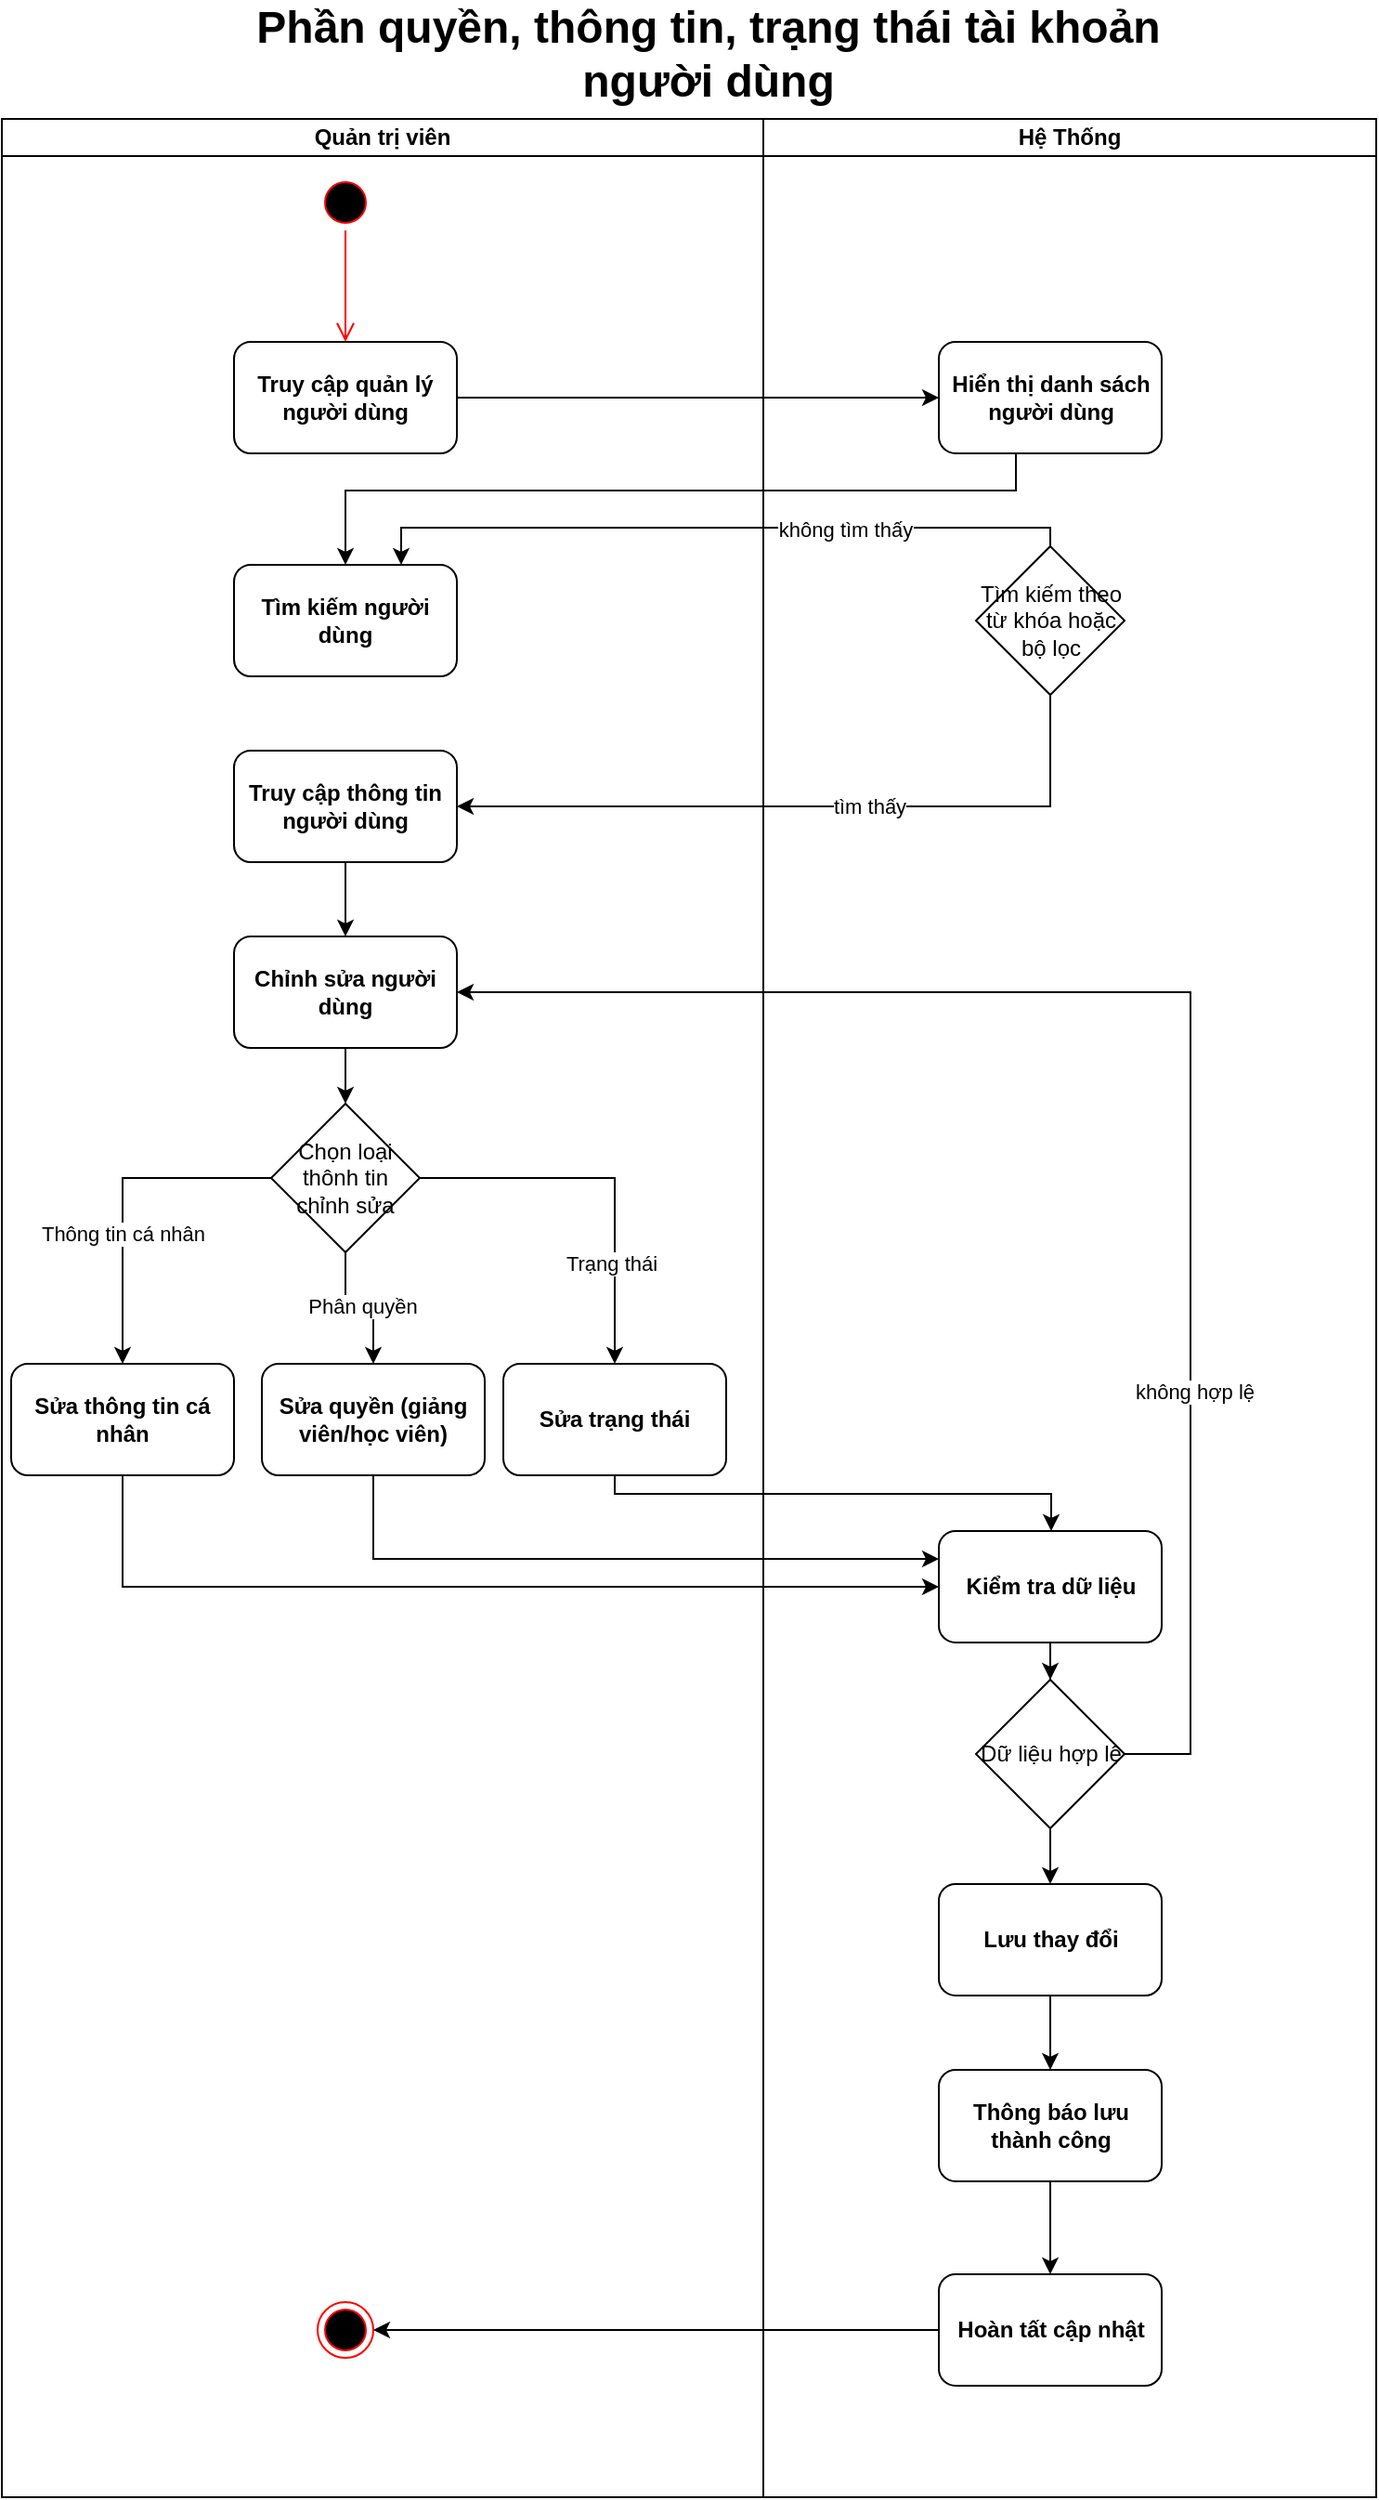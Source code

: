 <mxfile version="26.1.0">
  <diagram name="Page-1" id="8Ge2wsauGzmvn6hNGfMc">
    <mxGraphModel dx="2037" dy="1079" grid="1" gridSize="10" guides="1" tooltips="1" connect="1" arrows="1" fold="1" page="1" pageScale="1" pageWidth="850" pageHeight="1100" math="0" shadow="0">
      <root>
        <mxCell id="0" />
        <mxCell id="1" parent="0" />
        <mxCell id="IwhRtXGcMAwVIkG2yeZi-1" value="Quản trị viên" style="swimlane;startSize=20;whiteSpace=wrap;html=1;fontStyle=1" parent="1" vertex="1">
          <mxGeometry x="60" y="150" width="410" height="1280" as="geometry" />
        </mxCell>
        <mxCell id="IwhRtXGcMAwVIkG2yeZi-2" value="" style="ellipse;html=1;shape=startState;fillColor=#000000;strokeColor=#ff0000;fontStyle=1" parent="IwhRtXGcMAwVIkG2yeZi-1" vertex="1">
          <mxGeometry x="170" y="30" width="30" height="30" as="geometry" />
        </mxCell>
        <mxCell id="IwhRtXGcMAwVIkG2yeZi-3" value="" style="edgeStyle=orthogonalEdgeStyle;html=1;verticalAlign=bottom;endArrow=open;endSize=8;strokeColor=#ff0000;rounded=0;fontStyle=1" parent="IwhRtXGcMAwVIkG2yeZi-1" source="IwhRtXGcMAwVIkG2yeZi-2" edge="1">
          <mxGeometry relative="1" as="geometry">
            <mxPoint x="185" y="120" as="targetPoint" />
          </mxGeometry>
        </mxCell>
        <mxCell id="IwhRtXGcMAwVIkG2yeZi-39" value="Tìm kiếm người dùng" style="rounded=1;whiteSpace=wrap;html=1;fontStyle=1" parent="IwhRtXGcMAwVIkG2yeZi-1" vertex="1">
          <mxGeometry x="125" y="240" width="120" height="60" as="geometry" />
        </mxCell>
        <mxCell id="IwhRtXGcMAwVIkG2yeZi-48" style="edgeStyle=orthogonalEdgeStyle;rounded=0;orthogonalLoop=1;jettySize=auto;html=1;" parent="IwhRtXGcMAwVIkG2yeZi-1" source="IwhRtXGcMAwVIkG2yeZi-44" target="IwhRtXGcMAwVIkG2yeZi-47" edge="1">
          <mxGeometry relative="1" as="geometry" />
        </mxCell>
        <mxCell id="IwhRtXGcMAwVIkG2yeZi-44" value="Truy cập thông tin người dùng" style="rounded=1;whiteSpace=wrap;html=1;fontStyle=1" parent="IwhRtXGcMAwVIkG2yeZi-1" vertex="1">
          <mxGeometry x="125" y="340" width="120" height="60" as="geometry" />
        </mxCell>
        <mxCell id="IwhRtXGcMAwVIkG2yeZi-50" style="edgeStyle=orthogonalEdgeStyle;rounded=0;orthogonalLoop=1;jettySize=auto;html=1;" parent="IwhRtXGcMAwVIkG2yeZi-1" source="IwhRtXGcMAwVIkG2yeZi-47" target="IwhRtXGcMAwVIkG2yeZi-49" edge="1">
          <mxGeometry relative="1" as="geometry" />
        </mxCell>
        <mxCell id="IwhRtXGcMAwVIkG2yeZi-47" value="Chỉnh sửa người dùng" style="rounded=1;whiteSpace=wrap;html=1;fontStyle=1" parent="IwhRtXGcMAwVIkG2yeZi-1" vertex="1">
          <mxGeometry x="125" y="440" width="120" height="60" as="geometry" />
        </mxCell>
        <mxCell id="IwhRtXGcMAwVIkG2yeZi-54" style="edgeStyle=orthogonalEdgeStyle;rounded=0;orthogonalLoop=1;jettySize=auto;html=1;" parent="IwhRtXGcMAwVIkG2yeZi-1" source="IwhRtXGcMAwVIkG2yeZi-49" target="IwhRtXGcMAwVIkG2yeZi-51" edge="1">
          <mxGeometry relative="1" as="geometry" />
        </mxCell>
        <mxCell id="IwhRtXGcMAwVIkG2yeZi-57" value="Thông tin cá nhân" style="edgeLabel;html=1;align=center;verticalAlign=middle;resizable=0;points=[];" parent="IwhRtXGcMAwVIkG2yeZi-54" vertex="1" connectable="0">
          <mxGeometry x="-0.348" y="-2" relative="1" as="geometry">
            <mxPoint x="-22" y="32" as="offset" />
          </mxGeometry>
        </mxCell>
        <mxCell id="IwhRtXGcMAwVIkG2yeZi-55" style="edgeStyle=orthogonalEdgeStyle;rounded=0;orthogonalLoop=1;jettySize=auto;html=1;" parent="IwhRtXGcMAwVIkG2yeZi-1" source="IwhRtXGcMAwVIkG2yeZi-49" target="IwhRtXGcMAwVIkG2yeZi-52" edge="1">
          <mxGeometry relative="1" as="geometry" />
        </mxCell>
        <mxCell id="IwhRtXGcMAwVIkG2yeZi-59" value="Phân quyền" style="edgeLabel;html=1;align=center;verticalAlign=middle;resizable=0;points=[];" parent="IwhRtXGcMAwVIkG2yeZi-55" vertex="1" connectable="0">
          <mxGeometry x="0.042" y="1" relative="1" as="geometry">
            <mxPoint as="offset" />
          </mxGeometry>
        </mxCell>
        <mxCell id="IwhRtXGcMAwVIkG2yeZi-56" style="edgeStyle=orthogonalEdgeStyle;rounded=0;orthogonalLoop=1;jettySize=auto;html=1;entryX=0.5;entryY=0;entryDx=0;entryDy=0;" parent="IwhRtXGcMAwVIkG2yeZi-1" source="IwhRtXGcMAwVIkG2yeZi-49" target="IwhRtXGcMAwVIkG2yeZi-53" edge="1">
          <mxGeometry relative="1" as="geometry" />
        </mxCell>
        <mxCell id="IwhRtXGcMAwVIkG2yeZi-58" value="Trạng thái" style="edgeLabel;html=1;align=center;verticalAlign=middle;resizable=0;points=[];" parent="IwhRtXGcMAwVIkG2yeZi-56" vertex="1" connectable="0">
          <mxGeometry x="0.47" y="-2" relative="1" as="geometry">
            <mxPoint as="offset" />
          </mxGeometry>
        </mxCell>
        <mxCell id="IwhRtXGcMAwVIkG2yeZi-49" value="Chọn loại thônh tin chỉnh sửa" style="rhombus;whiteSpace=wrap;html=1;" parent="IwhRtXGcMAwVIkG2yeZi-1" vertex="1">
          <mxGeometry x="145" y="530" width="80" height="80" as="geometry" />
        </mxCell>
        <mxCell id="IwhRtXGcMAwVIkG2yeZi-51" value="Sửa thông tin cá nhân" style="rounded=1;whiteSpace=wrap;html=1;fontStyle=1" parent="IwhRtXGcMAwVIkG2yeZi-1" vertex="1">
          <mxGeometry x="5" y="670" width="120" height="60" as="geometry" />
        </mxCell>
        <mxCell id="IwhRtXGcMAwVIkG2yeZi-52" value="Sửa quyền (giảng viên/học viên)" style="rounded=1;whiteSpace=wrap;html=1;fontStyle=1" parent="IwhRtXGcMAwVIkG2yeZi-1" vertex="1">
          <mxGeometry x="140" y="670" width="120" height="60" as="geometry" />
        </mxCell>
        <mxCell id="IwhRtXGcMAwVIkG2yeZi-53" value="Sửa trạng thái" style="rounded=1;whiteSpace=wrap;html=1;fontStyle=1" parent="IwhRtXGcMAwVIkG2yeZi-1" vertex="1">
          <mxGeometry x="270" y="670" width="120" height="60" as="geometry" />
        </mxCell>
        <mxCell id="IwhRtXGcMAwVIkG2yeZi-75" value="" style="ellipse;html=1;shape=endState;fillColor=#000000;strokeColor=#ff0000;" parent="IwhRtXGcMAwVIkG2yeZi-1" vertex="1">
          <mxGeometry x="170" y="1175" width="30" height="30" as="geometry" />
        </mxCell>
        <mxCell id="IwhRtXGcMAwVIkG2yeZi-15" value="Hệ Thống" style="swimlane;startSize=20;whiteSpace=wrap;html=1;fontStyle=1" parent="1" vertex="1">
          <mxGeometry x="470" y="150" width="330" height="1280" as="geometry" />
        </mxCell>
        <mxCell id="IwhRtXGcMAwVIkG2yeZi-37" value="Hiển thị danh sách người dùng" style="rounded=1;whiteSpace=wrap;html=1;fontStyle=1" parent="IwhRtXGcMAwVIkG2yeZi-15" vertex="1">
          <mxGeometry x="94.5" y="120" width="120" height="60" as="geometry" />
        </mxCell>
        <mxCell id="IwhRtXGcMAwVIkG2yeZi-41" value="Tìm kiếm theo từ khóa hoặc bộ lọc" style="rhombus;whiteSpace=wrap;html=1;" parent="IwhRtXGcMAwVIkG2yeZi-15" vertex="1">
          <mxGeometry x="114.5" y="230" width="80" height="80" as="geometry" />
        </mxCell>
        <mxCell id="IwhRtXGcMAwVIkG2yeZi-66" style="edgeStyle=orthogonalEdgeStyle;rounded=0;orthogonalLoop=1;jettySize=auto;html=1;" parent="IwhRtXGcMAwVIkG2yeZi-15" source="IwhRtXGcMAwVIkG2yeZi-60" target="IwhRtXGcMAwVIkG2yeZi-64" edge="1">
          <mxGeometry relative="1" as="geometry" />
        </mxCell>
        <mxCell id="IwhRtXGcMAwVIkG2yeZi-60" value="Kiểm tra dữ liệu" style="rounded=1;whiteSpace=wrap;html=1;fontStyle=1" parent="IwhRtXGcMAwVIkG2yeZi-15" vertex="1">
          <mxGeometry x="94.5" y="760" width="120" height="60" as="geometry" />
        </mxCell>
        <mxCell id="IwhRtXGcMAwVIkG2yeZi-70" style="edgeStyle=orthogonalEdgeStyle;rounded=0;orthogonalLoop=1;jettySize=auto;html=1;" parent="IwhRtXGcMAwVIkG2yeZi-15" source="IwhRtXGcMAwVIkG2yeZi-64" target="IwhRtXGcMAwVIkG2yeZi-69" edge="1">
          <mxGeometry relative="1" as="geometry" />
        </mxCell>
        <mxCell id="IwhRtXGcMAwVIkG2yeZi-64" value="Dữ liệu hợp lệ" style="rhombus;whiteSpace=wrap;html=1;" parent="IwhRtXGcMAwVIkG2yeZi-15" vertex="1">
          <mxGeometry x="114.5" y="840" width="80" height="80" as="geometry" />
        </mxCell>
        <mxCell id="IwhRtXGcMAwVIkG2yeZi-73" style="edgeStyle=orthogonalEdgeStyle;rounded=0;orthogonalLoop=1;jettySize=auto;html=1;" parent="IwhRtXGcMAwVIkG2yeZi-15" source="IwhRtXGcMAwVIkG2yeZi-69" target="IwhRtXGcMAwVIkG2yeZi-71" edge="1">
          <mxGeometry relative="1" as="geometry" />
        </mxCell>
        <mxCell id="IwhRtXGcMAwVIkG2yeZi-69" value="Lưu thay đổi" style="rounded=1;whiteSpace=wrap;html=1;fontStyle=1" parent="IwhRtXGcMAwVIkG2yeZi-15" vertex="1">
          <mxGeometry x="94.5" y="950" width="120" height="60" as="geometry" />
        </mxCell>
        <mxCell id="IwhRtXGcMAwVIkG2yeZi-74" style="edgeStyle=orthogonalEdgeStyle;rounded=0;orthogonalLoop=1;jettySize=auto;html=1;" parent="IwhRtXGcMAwVIkG2yeZi-15" source="IwhRtXGcMAwVIkG2yeZi-71" target="IwhRtXGcMAwVIkG2yeZi-72" edge="1">
          <mxGeometry relative="1" as="geometry" />
        </mxCell>
        <mxCell id="IwhRtXGcMAwVIkG2yeZi-71" value="Thông báo lưu thành công" style="rounded=1;whiteSpace=wrap;html=1;fontStyle=1" parent="IwhRtXGcMAwVIkG2yeZi-15" vertex="1">
          <mxGeometry x="94.5" y="1050" width="120" height="60" as="geometry" />
        </mxCell>
        <mxCell id="IwhRtXGcMAwVIkG2yeZi-72" value="Hoàn tất cập nhật" style="rounded=1;whiteSpace=wrap;html=1;fontStyle=1" parent="IwhRtXGcMAwVIkG2yeZi-15" vertex="1">
          <mxGeometry x="94.5" y="1160" width="120" height="60" as="geometry" />
        </mxCell>
        <mxCell id="IwhRtXGcMAwVIkG2yeZi-27" value="&lt;span style=&quot;font-size: 24px;&quot;&gt;Phần quyền, thông tin, trạng thái tài khoản người dùng&lt;/span&gt;" style="text;html=1;align=center;verticalAlign=middle;whiteSpace=wrap;rounded=0;fontStyle=1" parent="1" vertex="1">
          <mxGeometry x="170" y="100" width="541" height="30" as="geometry" />
        </mxCell>
        <mxCell id="IwhRtXGcMAwVIkG2yeZi-38" style="edgeStyle=orthogonalEdgeStyle;rounded=0;orthogonalLoop=1;jettySize=auto;html=1;" parent="1" source="IwhRtXGcMAwVIkG2yeZi-36" target="IwhRtXGcMAwVIkG2yeZi-37" edge="1">
          <mxGeometry relative="1" as="geometry" />
        </mxCell>
        <mxCell id="IwhRtXGcMAwVIkG2yeZi-36" value="Truy cập quản lý người dùng" style="rounded=1;whiteSpace=wrap;html=1;fontStyle=1" parent="1" vertex="1">
          <mxGeometry x="185" y="270" width="120" height="60" as="geometry" />
        </mxCell>
        <mxCell id="IwhRtXGcMAwVIkG2yeZi-40" style="edgeStyle=orthogonalEdgeStyle;rounded=0;orthogonalLoop=1;jettySize=auto;html=1;" parent="1" source="IwhRtXGcMAwVIkG2yeZi-37" target="IwhRtXGcMAwVIkG2yeZi-39" edge="1">
          <mxGeometry relative="1" as="geometry">
            <Array as="points">
              <mxPoint x="606" y="350" />
              <mxPoint x="245" y="350" />
            </Array>
          </mxGeometry>
        </mxCell>
        <mxCell id="IwhRtXGcMAwVIkG2yeZi-42" style="edgeStyle=orthogonalEdgeStyle;rounded=0;orthogonalLoop=1;jettySize=auto;html=1;entryX=0.75;entryY=0;entryDx=0;entryDy=0;" parent="1" source="IwhRtXGcMAwVIkG2yeZi-41" target="IwhRtXGcMAwVIkG2yeZi-39" edge="1">
          <mxGeometry relative="1" as="geometry">
            <Array as="points">
              <mxPoint x="625" y="370" />
              <mxPoint x="275" y="370" />
            </Array>
          </mxGeometry>
        </mxCell>
        <mxCell id="IwhRtXGcMAwVIkG2yeZi-43" value="không tìm thấy" style="edgeLabel;html=1;align=center;verticalAlign=middle;resizable=0;points=[];" parent="IwhRtXGcMAwVIkG2yeZi-42" vertex="1" connectable="0">
          <mxGeometry x="-0.359" y="1" relative="1" as="geometry">
            <mxPoint x="1" as="offset" />
          </mxGeometry>
        </mxCell>
        <mxCell id="IwhRtXGcMAwVIkG2yeZi-45" style="edgeStyle=orthogonalEdgeStyle;rounded=0;orthogonalLoop=1;jettySize=auto;html=1;entryX=1;entryY=0.5;entryDx=0;entryDy=0;" parent="1" source="IwhRtXGcMAwVIkG2yeZi-41" target="IwhRtXGcMAwVIkG2yeZi-44" edge="1">
          <mxGeometry relative="1" as="geometry">
            <Array as="points">
              <mxPoint x="625" y="520" />
            </Array>
          </mxGeometry>
        </mxCell>
        <mxCell id="IwhRtXGcMAwVIkG2yeZi-46" value="tìm thấy" style="edgeLabel;html=1;align=center;verticalAlign=middle;resizable=0;points=[];" parent="IwhRtXGcMAwVIkG2yeZi-45" vertex="1" connectable="0">
          <mxGeometry x="-0.165" y="3" relative="1" as="geometry">
            <mxPoint x="1" y="-3" as="offset" />
          </mxGeometry>
        </mxCell>
        <mxCell id="IwhRtXGcMAwVIkG2yeZi-61" style="edgeStyle=orthogonalEdgeStyle;rounded=0;orthogonalLoop=1;jettySize=auto;html=1;entryX=0;entryY=0.5;entryDx=0;entryDy=0;" parent="1" source="IwhRtXGcMAwVIkG2yeZi-51" target="IwhRtXGcMAwVIkG2yeZi-60" edge="1">
          <mxGeometry relative="1" as="geometry">
            <Array as="points">
              <mxPoint x="125" y="940" />
            </Array>
          </mxGeometry>
        </mxCell>
        <mxCell id="IwhRtXGcMAwVIkG2yeZi-62" style="edgeStyle=orthogonalEdgeStyle;rounded=0;orthogonalLoop=1;jettySize=auto;html=1;entryX=0;entryY=0.25;entryDx=0;entryDy=0;" parent="1" source="IwhRtXGcMAwVIkG2yeZi-52" target="IwhRtXGcMAwVIkG2yeZi-60" edge="1">
          <mxGeometry relative="1" as="geometry">
            <Array as="points">
              <mxPoint x="260" y="925" />
            </Array>
          </mxGeometry>
        </mxCell>
        <mxCell id="IwhRtXGcMAwVIkG2yeZi-63" style="edgeStyle=orthogonalEdgeStyle;rounded=0;orthogonalLoop=1;jettySize=auto;html=1;" parent="1" source="IwhRtXGcMAwVIkG2yeZi-53" target="IwhRtXGcMAwVIkG2yeZi-60" edge="1">
          <mxGeometry relative="1" as="geometry">
            <Array as="points">
              <mxPoint x="390" y="890" />
              <mxPoint x="625" y="890" />
            </Array>
          </mxGeometry>
        </mxCell>
        <mxCell id="IwhRtXGcMAwVIkG2yeZi-67" style="edgeStyle=orthogonalEdgeStyle;rounded=0;orthogonalLoop=1;jettySize=auto;html=1;entryX=1;entryY=0.5;entryDx=0;entryDy=0;" parent="1" source="IwhRtXGcMAwVIkG2yeZi-64" target="IwhRtXGcMAwVIkG2yeZi-47" edge="1">
          <mxGeometry relative="1" as="geometry">
            <Array as="points">
              <mxPoint x="700" y="1030" />
              <mxPoint x="700" y="620" />
            </Array>
          </mxGeometry>
        </mxCell>
        <mxCell id="IwhRtXGcMAwVIkG2yeZi-68" value="không hợp lệ" style="edgeLabel;html=1;align=center;verticalAlign=middle;resizable=0;points=[];" parent="IwhRtXGcMAwVIkG2yeZi-67" vertex="1" connectable="0">
          <mxGeometry x="-0.453" y="-2" relative="1" as="geometry">
            <mxPoint y="-1" as="offset" />
          </mxGeometry>
        </mxCell>
        <mxCell id="IwhRtXGcMAwVIkG2yeZi-76" style="edgeStyle=orthogonalEdgeStyle;rounded=0;orthogonalLoop=1;jettySize=auto;html=1;entryX=1;entryY=0.5;entryDx=0;entryDy=0;" parent="1" source="IwhRtXGcMAwVIkG2yeZi-72" target="IwhRtXGcMAwVIkG2yeZi-75" edge="1">
          <mxGeometry relative="1" as="geometry" />
        </mxCell>
      </root>
    </mxGraphModel>
  </diagram>
</mxfile>
